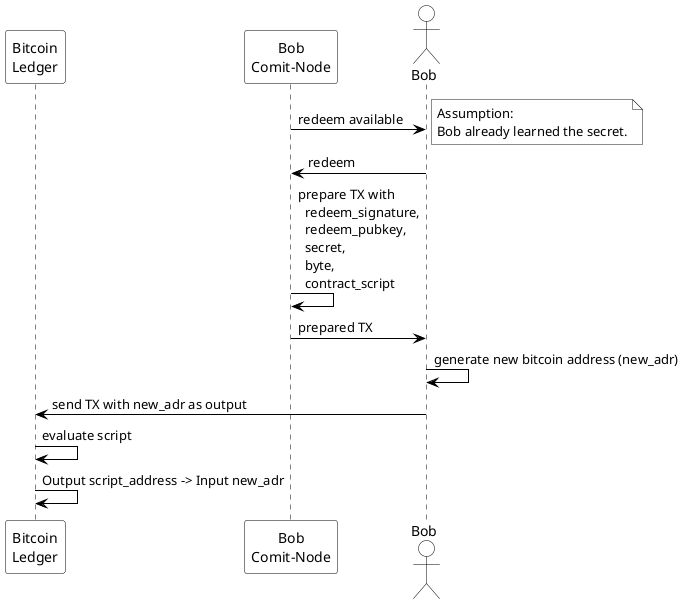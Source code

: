 ' DIAGRAM #########################################
' RFC003 Bitcoin redeem
' #################################################
@startuml
' #################################################
' SETTINGS: color settings of diagram
' #################################################
skinparam sequence {
	BorderColor black
	ArrowColor black
	ActorBorderColor black
	LifeLineBorderColor black
	LifeLineBackgroundColor white
	
	ParticipantBorderColor black
	ParticipantBackgroundColor white
	ParticipantFontColor black
	
	ActorBackgroundColor white
	ActorFontColor black
}
' #################################################
' ACTORS
' #################################################
participant "Bitcoin\nLedger" as Alpha
participant "Bob\nComit-Node" as BC
actor Bob

' #################################################
' DIAGRAM
' #################################################
BC->Bob: redeem available
note right #white
  Assumption:
  Bob already learned the secret.
end note
Bob->BC: redeem
BC->BC: prepare TX with\n  redeem_signature,\n  redeem_pubkey,\n  secret,\n  byte,\n  contract_script
BC->Bob: prepared TX
Bob->Bob: generate new bitcoin address (new_adr)
Bob->Alpha: send TX with new_adr as output
Alpha->Alpha: evaluate script
Alpha->Alpha: Output script_address -> Input new_adr

@enduml
